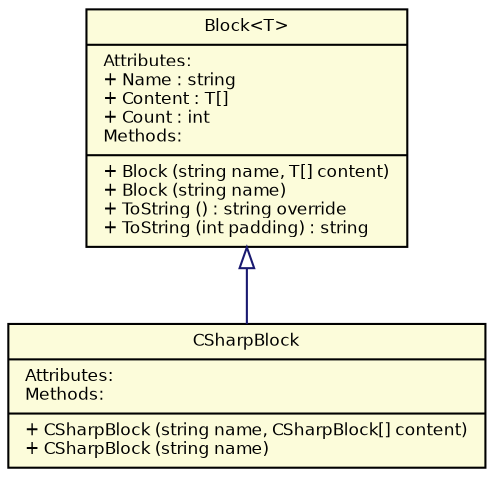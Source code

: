digraph "MenuItem"
{
  edge [fontname="Helvetica",fontsize="8",labelfontname="Helvetica",labelfontsize="8"];
  node [fontname="Helvetica",fontsize="8",shape=record];
Box_CSharpBlock [label="{CSharpBlock\n|Attributes:\lMethods:\l|+ CSharpBlock  (string name, CSharpBlock\[\] content)\l+ CSharpBlock  (string name)\l}",height=0.2,width=0.4,color="black", fillcolor="#fcfcda",style="filled" fontcolor="black"];

Box_Block [label="{Block\<T\>\n|Attributes:\l+ Name : string\l+ Content : T\[\]\l+ Count : int\lMethods:\l|+ Block  (string name, T\[\] content)\l+ Block  (string name)\l+ ToString () : string override\l+ ToString (int padding) : string\l}",height=0.2,width=0.4,color="black", fillcolor="#fcfcda",style="filled" fontcolor="black"];

Box_Block -> Box_CSharpBlock [dir="back",color="midnightblue",fontsize="8",style="solid",arrowtail="onormal",fontname="Helvetica"];
}
